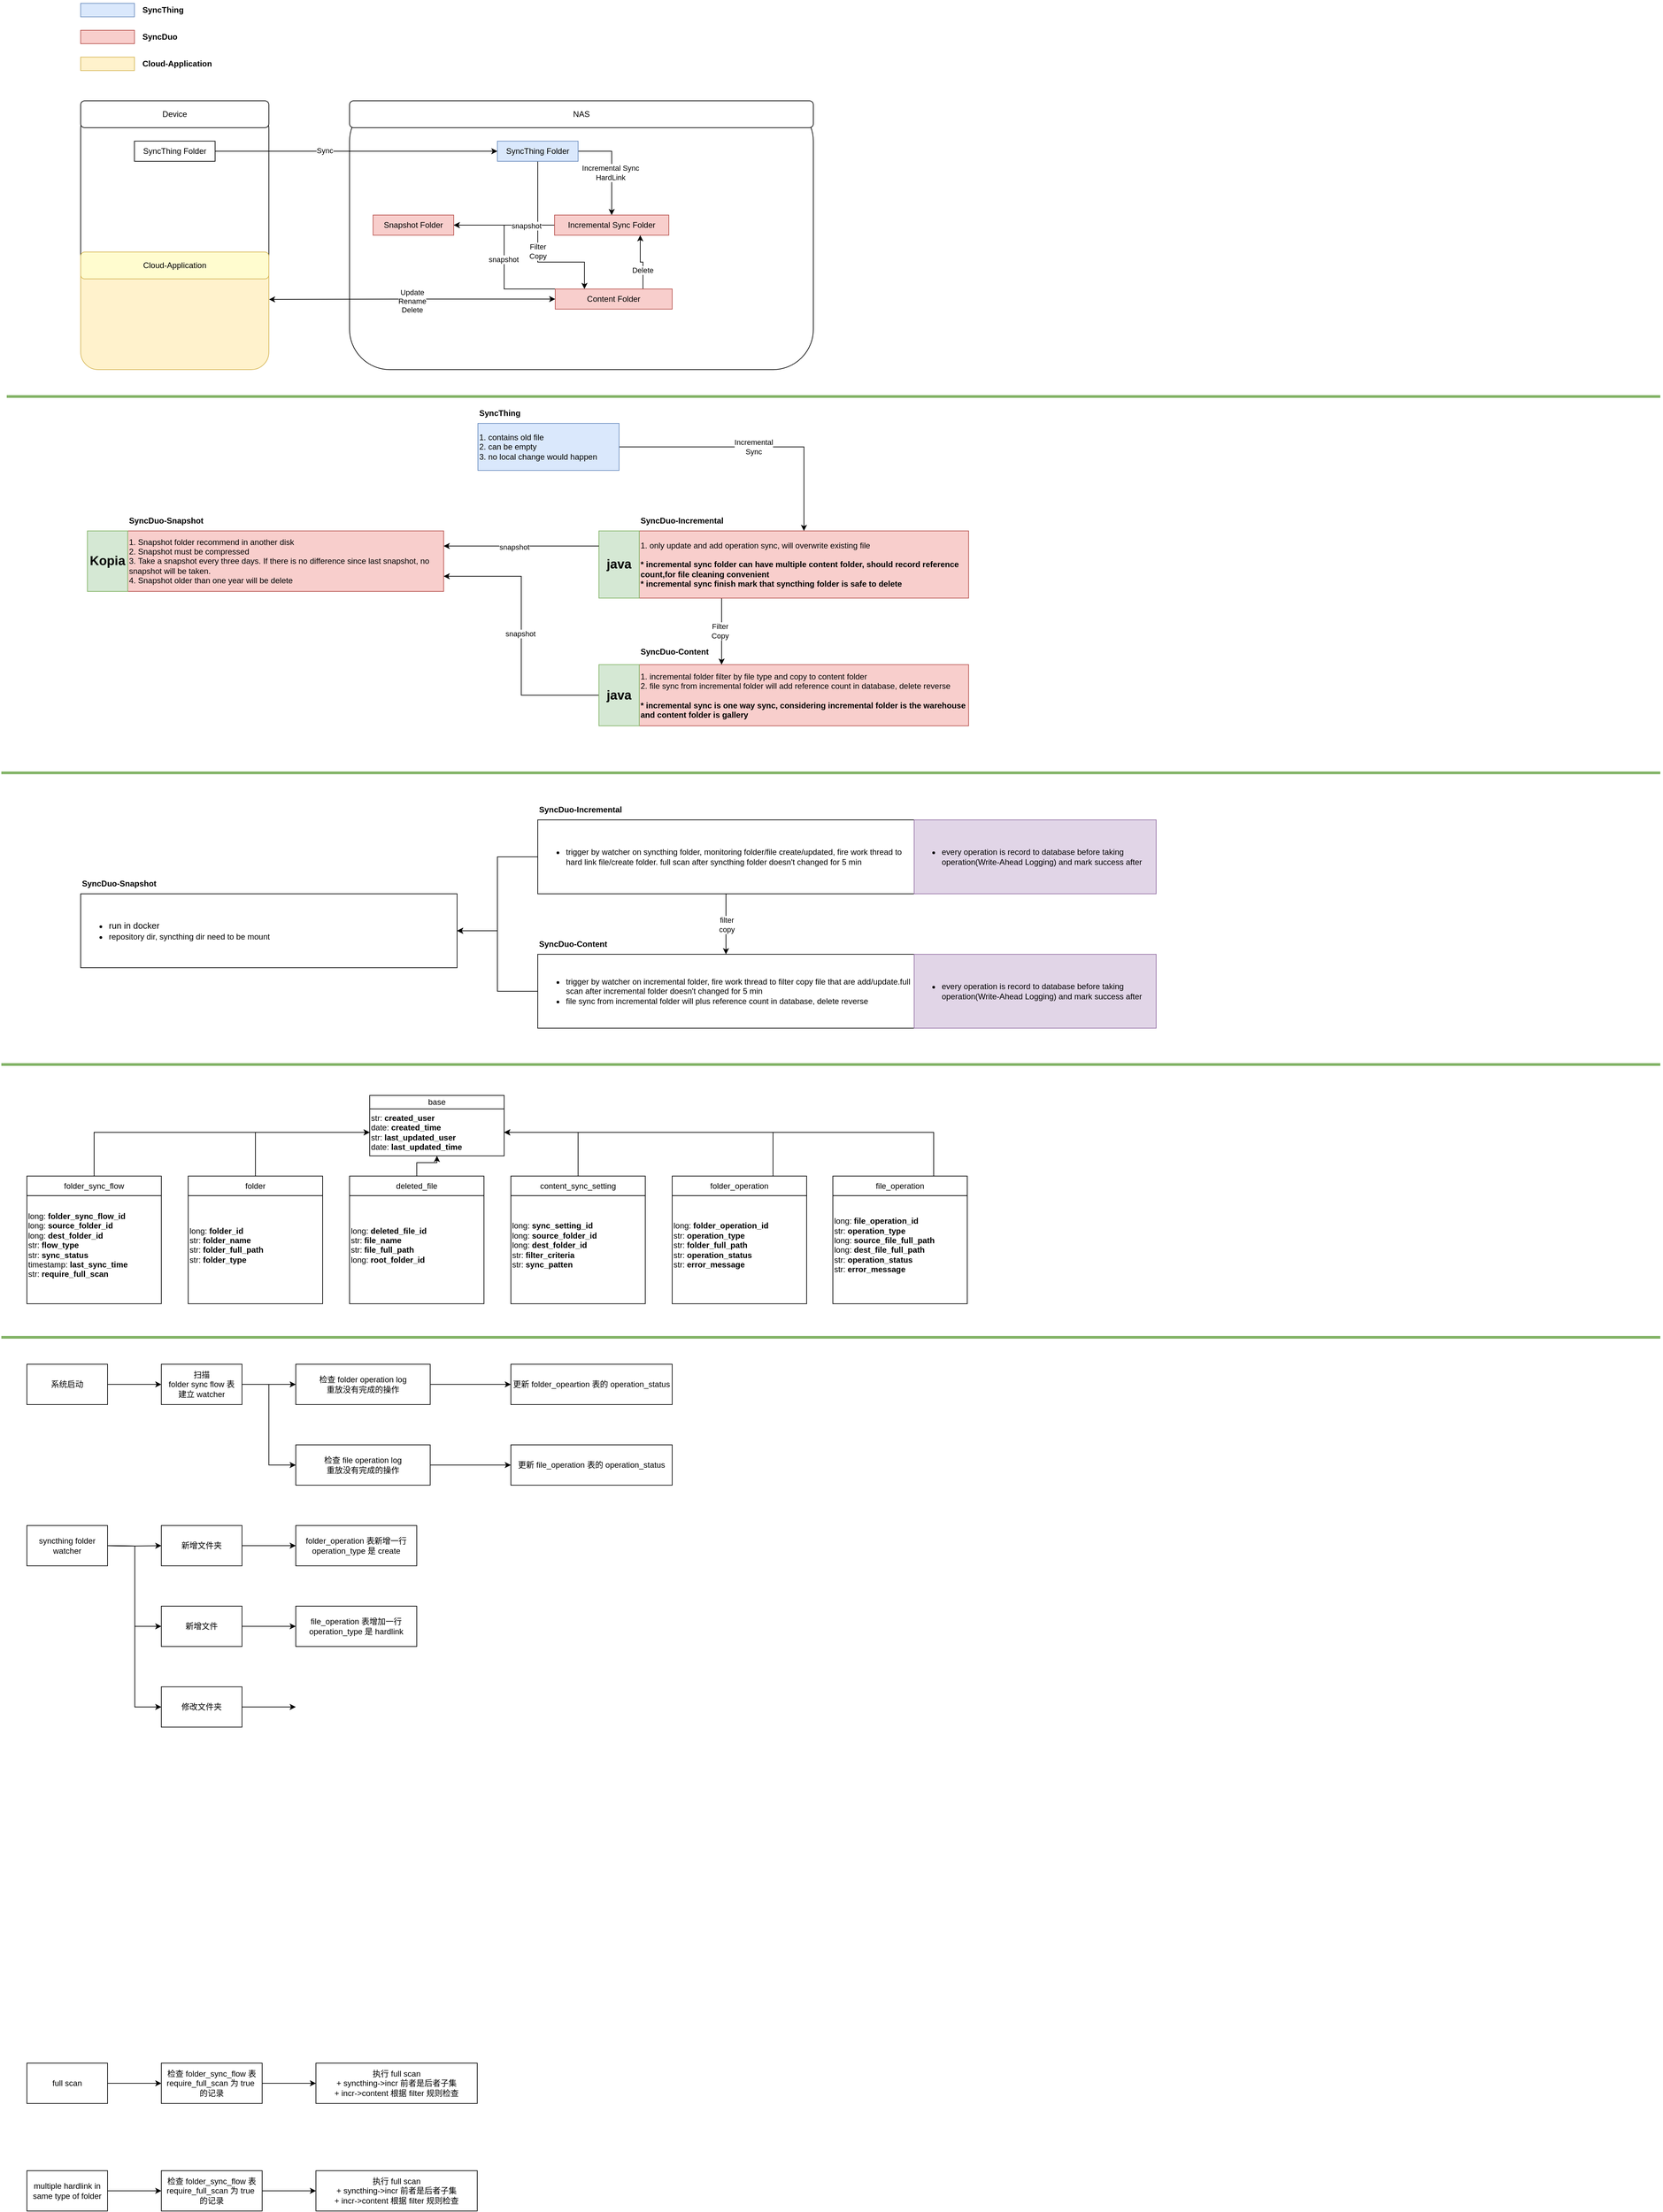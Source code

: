 <mxfile version="24.7.7">
  <diagram name="Page-1" id="c7558073-3199-34d8-9f00-42111426c3f3">
    <mxGraphModel dx="1066" dy="577" grid="1" gridSize="10" guides="1" tooltips="1" connect="1" arrows="1" fold="1" page="1" pageScale="1" pageWidth="826" pageHeight="1169" background="none" math="0" shadow="0">
      <root>
        <mxCell id="0" />
        <mxCell id="1" parent="0" />
        <mxCell id="FV4cB3aGJ8yGmwrdIlaF-99" value="" style="rounded=1;whiteSpace=wrap;html=1;" parent="1" vertex="1">
          <mxGeometry x="120" y="320" width="280" height="400" as="geometry" />
        </mxCell>
        <mxCell id="FV4cB3aGJ8yGmwrdIlaF-104" value="" style="rounded=1;whiteSpace=wrap;html=1;" parent="1" vertex="1">
          <mxGeometry x="520" y="320" width="690" height="400" as="geometry" />
        </mxCell>
        <mxCell id="FV4cB3aGJ8yGmwrdIlaF-96" value="Device" style="rounded=1;whiteSpace=wrap;html=1;" parent="1" vertex="1">
          <mxGeometry x="120" y="320" width="280" height="40" as="geometry" />
        </mxCell>
        <mxCell id="FV4cB3aGJ8yGmwrdIlaF-105" value="NAS" style="rounded=1;whiteSpace=wrap;html=1;" parent="1" vertex="1">
          <mxGeometry x="520" y="320" width="690" height="40" as="geometry" />
        </mxCell>
        <mxCell id="FV4cB3aGJ8yGmwrdIlaF-129" style="edgeStyle=orthogonalEdgeStyle;rounded=0;orthogonalLoop=1;jettySize=auto;html=1;exitX=1;exitY=0.5;exitDx=0;exitDy=0;" parent="1" source="p-s9N60HYd-SyPe_iOL1-13" target="FV4cB3aGJ8yGmwrdIlaF-127" edge="1">
          <mxGeometry relative="1" as="geometry">
            <Array as="points">
              <mxPoint x="910" y="395" />
            </Array>
            <mxPoint x="770" y="410" as="sourcePoint" />
          </mxGeometry>
        </mxCell>
        <mxCell id="FV4cB3aGJ8yGmwrdIlaF-133" value="Incremental Sync&lt;div&gt;HardLink&lt;/div&gt;" style="edgeLabel;html=1;align=center;verticalAlign=middle;resizable=0;points=[];" parent="FV4cB3aGJ8yGmwrdIlaF-129" vertex="1" connectable="0">
          <mxGeometry x="0.125" y="-2" relative="1" as="geometry">
            <mxPoint as="offset" />
          </mxGeometry>
        </mxCell>
        <mxCell id="FV4cB3aGJ8yGmwrdIlaF-144" value="" style="rounded=1;whiteSpace=wrap;html=1;fillColor=#fff2cc;strokeColor=#d6b656;" parent="1" vertex="1">
          <mxGeometry x="120" y="545" width="280" height="175" as="geometry" />
        </mxCell>
        <mxCell id="FV4cB3aGJ8yGmwrdIlaF-145" value="Cloud-Application" style="rounded=1;whiteSpace=wrap;html=1;fillColor=#FFFCCF;strokeColor=#d6b656;" parent="1" vertex="1">
          <mxGeometry x="120" y="545" width="280" height="40" as="geometry" />
        </mxCell>
        <mxCell id="FV4cB3aGJ8yGmwrdIlaF-147" style="edgeStyle=orthogonalEdgeStyle;rounded=0;orthogonalLoop=1;jettySize=auto;html=1;entryX=1.001;entryY=0.403;entryDx=0;entryDy=0;entryPerimeter=0;startArrow=classic;startFill=1;" parent="1" source="FV4cB3aGJ8yGmwrdIlaF-130" target="FV4cB3aGJ8yGmwrdIlaF-144" edge="1">
          <mxGeometry relative="1" as="geometry" />
        </mxCell>
        <mxCell id="FV4cB3aGJ8yGmwrdIlaF-152" value="Update&lt;div&gt;Rename&lt;/div&gt;&lt;div&gt;Delete&lt;/div&gt;" style="edgeLabel;html=1;align=center;verticalAlign=middle;resizable=0;points=[];" parent="FV4cB3aGJ8yGmwrdIlaF-147" vertex="1" connectable="0">
          <mxGeometry x="0.002" y="2" relative="1" as="geometry">
            <mxPoint as="offset" />
          </mxGeometry>
        </mxCell>
        <mxCell id="FV4cB3aGJ8yGmwrdIlaF-100" value="SyncThing Folder" style="text;html=1;align=center;verticalAlign=middle;whiteSpace=wrap;rounded=0;strokeColor=default;" parent="1" vertex="1">
          <mxGeometry x="200" y="380" width="120" height="30" as="geometry" />
        </mxCell>
        <mxCell id="FV4cB3aGJ8yGmwrdIlaF-108" style="edgeStyle=orthogonalEdgeStyle;rounded=0;orthogonalLoop=1;jettySize=auto;html=1;entryX=0;entryY=0.5;entryDx=0;entryDy=0;" parent="1" source="FV4cB3aGJ8yGmwrdIlaF-100" edge="1">
          <mxGeometry relative="1" as="geometry">
            <mxPoint x="740" y="395" as="targetPoint" />
          </mxGeometry>
        </mxCell>
        <mxCell id="FV4cB3aGJ8yGmwrdIlaF-121" value="Sync" style="edgeLabel;html=1;align=center;verticalAlign=middle;resizable=0;points=[];" parent="FV4cB3aGJ8yGmwrdIlaF-108" vertex="1" connectable="0">
          <mxGeometry x="-0.224" y="1" relative="1" as="geometry">
            <mxPoint as="offset" />
          </mxGeometry>
        </mxCell>
        <mxCell id="FV4cB3aGJ8yGmwrdIlaF-125" value="Snapshot Folder" style="text;html=1;align=center;verticalAlign=middle;whiteSpace=wrap;rounded=0;fillColor=#f8cecc;strokeColor=#b85450;" parent="1" vertex="1">
          <mxGeometry x="555" y="490" width="120" height="30" as="geometry" />
        </mxCell>
        <mxCell id="FV4cB3aGJ8yGmwrdIlaF-131" value="" style="edgeStyle=orthogonalEdgeStyle;rounded=0;orthogonalLoop=1;jettySize=auto;html=1;exitX=0.5;exitY=1;exitDx=0;exitDy=0;entryX=0.25;entryY=0;entryDx=0;entryDy=0;startArrow=none;startFill=0;" parent="1" source="p-s9N60HYd-SyPe_iOL1-13" target="FV4cB3aGJ8yGmwrdIlaF-130" edge="1">
          <mxGeometry relative="1" as="geometry">
            <Array as="points">
              <mxPoint x="800" y="560" />
              <mxPoint x="870" y="560" />
            </Array>
          </mxGeometry>
        </mxCell>
        <mxCell id="FV4cB3aGJ8yGmwrdIlaF-134" value="Filter&lt;div&gt;Copy&lt;/div&gt;" style="edgeLabel;html=1;align=center;verticalAlign=middle;resizable=0;points=[];" parent="FV4cB3aGJ8yGmwrdIlaF-131" vertex="1" connectable="0">
          <mxGeometry x="0.03" relative="1" as="geometry">
            <mxPoint as="offset" />
          </mxGeometry>
        </mxCell>
        <mxCell id="HABQAX602SkIrpShChZR-2" style="edgeStyle=orthogonalEdgeStyle;rounded=0;orthogonalLoop=1;jettySize=auto;html=1;entryX=1;entryY=0.5;entryDx=0;entryDy=0;" parent="1" source="FV4cB3aGJ8yGmwrdIlaF-127" target="FV4cB3aGJ8yGmwrdIlaF-125" edge="1">
          <mxGeometry relative="1" as="geometry" />
        </mxCell>
        <mxCell id="HABQAX602SkIrpShChZR-5" value="snapshot" style="edgeLabel;html=1;align=center;verticalAlign=middle;resizable=0;points=[];" parent="HABQAX602SkIrpShChZR-2" vertex="1" connectable="0">
          <mxGeometry x="-0.44" y="1" relative="1" as="geometry">
            <mxPoint as="offset" />
          </mxGeometry>
        </mxCell>
        <mxCell id="FV4cB3aGJ8yGmwrdIlaF-127" value="Incremental Sync Folder" style="text;html=1;align=center;verticalAlign=middle;whiteSpace=wrap;rounded=0;fillColor=#f8cecc;strokeColor=#b85450;" parent="1" vertex="1">
          <mxGeometry x="825" y="490" width="170" height="30" as="geometry" />
        </mxCell>
        <mxCell id="FV4cB3aGJ8yGmwrdIlaF-150" style="edgeStyle=orthogonalEdgeStyle;rounded=0;orthogonalLoop=1;jettySize=auto;html=1;exitX=0.75;exitY=0;exitDx=0;exitDy=0;entryX=0.75;entryY=1;entryDx=0;entryDy=0;" parent="1" source="FV4cB3aGJ8yGmwrdIlaF-130" target="FV4cB3aGJ8yGmwrdIlaF-127" edge="1">
          <mxGeometry relative="1" as="geometry">
            <mxPoint x="1135" y="520" as="targetPoint" />
          </mxGeometry>
        </mxCell>
        <mxCell id="FV4cB3aGJ8yGmwrdIlaF-151" value="Delete" style="edgeLabel;html=1;align=center;verticalAlign=middle;resizable=0;points=[];" parent="FV4cB3aGJ8yGmwrdIlaF-150" vertex="1" connectable="0">
          <mxGeometry x="-0.317" y="1" relative="1" as="geometry">
            <mxPoint as="offset" />
          </mxGeometry>
        </mxCell>
        <mxCell id="HABQAX602SkIrpShChZR-3" style="edgeStyle=orthogonalEdgeStyle;rounded=0;orthogonalLoop=1;jettySize=auto;html=1;entryX=1;entryY=0.5;entryDx=0;entryDy=0;exitX=0;exitY=0;exitDx=0;exitDy=0;" parent="1" source="FV4cB3aGJ8yGmwrdIlaF-130" target="FV4cB3aGJ8yGmwrdIlaF-125" edge="1">
          <mxGeometry relative="1" as="geometry">
            <Array as="points">
              <mxPoint x="750" y="600" />
              <mxPoint x="750" y="505" />
            </Array>
          </mxGeometry>
        </mxCell>
        <mxCell id="HABQAX602SkIrpShChZR-4" value="snapshot" style="edgeLabel;html=1;align=center;verticalAlign=middle;resizable=0;points=[];" parent="HABQAX602SkIrpShChZR-3" vertex="1" connectable="0">
          <mxGeometry x="-0.019" y="1" relative="1" as="geometry">
            <mxPoint as="offset" />
          </mxGeometry>
        </mxCell>
        <mxCell id="FV4cB3aGJ8yGmwrdIlaF-130" value="Content Folder" style="text;html=1;align=center;verticalAlign=middle;whiteSpace=wrap;rounded=0;fillColor=#f8cecc;strokeColor=#b85450;" parent="1" vertex="1">
          <mxGeometry x="826" y="600" width="174" height="30" as="geometry" />
        </mxCell>
        <mxCell id="p-s9N60HYd-SyPe_iOL1-1" value="" style="rounded=0;whiteSpace=wrap;html=1;fillColor=#dae8fc;strokeColor=#6c8ebf;" parent="1" vertex="1">
          <mxGeometry x="120" y="175" width="80" height="20" as="geometry" />
        </mxCell>
        <mxCell id="p-s9N60HYd-SyPe_iOL1-2" value="SyncThing" style="text;html=1;align=left;verticalAlign=middle;whiteSpace=wrap;rounded=0;fontStyle=1" parent="1" vertex="1">
          <mxGeometry x="210" y="170" width="60" height="30" as="geometry" />
        </mxCell>
        <mxCell id="p-s9N60HYd-SyPe_iOL1-3" value="" style="rounded=0;whiteSpace=wrap;html=1;fillColor=#f8cecc;strokeColor=#b85450;" parent="1" vertex="1">
          <mxGeometry x="120" y="215" width="80" height="20" as="geometry" />
        </mxCell>
        <mxCell id="p-s9N60HYd-SyPe_iOL1-4" value="SyncDuo" style="text;html=1;align=left;verticalAlign=middle;whiteSpace=wrap;rounded=0;fontStyle=1" parent="1" vertex="1">
          <mxGeometry x="210" y="210" width="60" height="30" as="geometry" />
        </mxCell>
        <mxCell id="p-s9N60HYd-SyPe_iOL1-5" value="" style="rounded=0;whiteSpace=wrap;html=1;fillColor=#fff2cc;strokeColor=#d6b656;" parent="1" vertex="1">
          <mxGeometry x="120" y="255" width="80" height="20" as="geometry" />
        </mxCell>
        <mxCell id="p-s9N60HYd-SyPe_iOL1-6" value="Cloud-Application" style="text;html=1;align=left;verticalAlign=middle;whiteSpace=wrap;rounded=0;fontStyle=1" parent="1" vertex="1">
          <mxGeometry x="210" y="250" width="130" height="30" as="geometry" />
        </mxCell>
        <mxCell id="p-s9N60HYd-SyPe_iOL1-13" value="SyncThing Folder" style="text;html=1;align=center;verticalAlign=middle;whiteSpace=wrap;rounded=0;fillColor=#dae8fc;strokeColor=#6c8ebf;" parent="1" vertex="1">
          <mxGeometry x="740" y="380" width="120" height="30" as="geometry" />
        </mxCell>
        <mxCell id="p-s9N60HYd-SyPe_iOL1-9" value="1. Snapshot folder recommend in another disk&lt;div&gt;2. Snapshot must be compressed&lt;/div&gt;&lt;div&gt;3.&amp;nbsp;Take a snapshot every three days. If there is no difference since last snapshot, no snapshot will be taken.&lt;/div&gt;&lt;div&gt;4. Snapshot older than one year will be delete&lt;/div&gt;" style="text;html=1;align=left;verticalAlign=middle;whiteSpace=wrap;rounded=0;fillColor=#f8cecc;strokeColor=#b85450;" parent="1" vertex="1">
          <mxGeometry x="190" y="960" width="470" height="90" as="geometry" />
        </mxCell>
        <mxCell id="p-s9N60HYd-SyPe_iOL1-12" value="SyncDuo-Snapshot" style="text;html=1;align=left;verticalAlign=middle;whiteSpace=wrap;rounded=0;fontStyle=1" parent="1" vertex="1">
          <mxGeometry x="190" y="930" width="165" height="30" as="geometry" />
        </mxCell>
        <mxCell id="oRY6-fE0OnWp-fExXrlh-18" style="edgeStyle=orthogonalEdgeStyle;rounded=0;orthogonalLoop=1;jettySize=auto;html=1;entryX=0.25;entryY=0;entryDx=0;entryDy=0;exitX=0.25;exitY=1;exitDx=0;exitDy=0;" parent="1" source="p-s9N60HYd-SyPe_iOL1-18" target="RCgKCgoef3klD9U7Rnbw-1" edge="1">
          <mxGeometry relative="1" as="geometry">
            <Array as="points">
              <mxPoint x="1074" y="1100" />
              <mxPoint x="1074" y="1100" />
            </Array>
          </mxGeometry>
        </mxCell>
        <mxCell id="oRY6-fE0OnWp-fExXrlh-23" value="Filter&lt;div&gt;Copy&lt;/div&gt;" style="edgeLabel;html=1;align=center;verticalAlign=middle;resizable=0;points=[];" parent="oRY6-fE0OnWp-fExXrlh-18" vertex="1" connectable="0">
          <mxGeometry x="-0.013" y="-3" relative="1" as="geometry">
            <mxPoint as="offset" />
          </mxGeometry>
        </mxCell>
        <mxCell id="p-s9N60HYd-SyPe_iOL1-18" value="1. only update and add operation sync,&amp;nbsp;&lt;span style=&quot;background-color: initial;&quot;&gt;will overwrite existing file&lt;/span&gt;&lt;div&gt;&lt;br&gt;&lt;div&gt;&lt;b&gt;* incremental sync folder can have multiple content folder, should record&amp;nbsp;reference count,for file cleaning convenient&lt;/b&gt;&lt;/div&gt;&lt;div&gt;&lt;b&gt;*&amp;nbsp;&lt;span style=&quot;background-color: initial;&quot;&gt;incremental sync finish mark that syncthing folder is safe to delete&lt;/span&gt;&lt;/b&gt;&lt;/div&gt;&lt;/div&gt;" style="text;html=1;align=left;verticalAlign=middle;whiteSpace=wrap;rounded=0;fillColor=#f8cecc;strokeColor=#b85450;" parent="1" vertex="1">
          <mxGeometry x="951" y="960" width="490" height="100" as="geometry" />
        </mxCell>
        <mxCell id="p-s9N60HYd-SyPe_iOL1-19" value="SyncDuo-Incremental" style="text;html=1;align=left;verticalAlign=middle;whiteSpace=wrap;rounded=0;fontStyle=1" parent="1" vertex="1">
          <mxGeometry x="951" y="930" width="165" height="30" as="geometry" />
        </mxCell>
        <mxCell id="oRY6-fE0OnWp-fExXrlh-17" value="Incremental&lt;div&gt;Sync&lt;/div&gt;" style="edgeStyle=orthogonalEdgeStyle;rounded=0;orthogonalLoop=1;jettySize=auto;html=1;" parent="1" source="p-s9N60HYd-SyPe_iOL1-8" target="p-s9N60HYd-SyPe_iOL1-18" edge="1">
          <mxGeometry relative="1" as="geometry">
            <mxPoint as="offset" />
          </mxGeometry>
        </mxCell>
        <mxCell id="RCgKCgoef3klD9U7Rnbw-1" value="1. incremental folder filter by file type and copy to content folder&lt;div&gt;2. file sync from incremental folder will add reference count in database, delete reverse&lt;br&gt;&lt;div&gt;&lt;br&gt;&lt;/div&gt;&lt;div&gt;&lt;b&gt;* incremental sync is one way sync, considering incremental folder is the warehouse and content folder is gallery&lt;/b&gt;&lt;/div&gt;&lt;/div&gt;" style="text;html=1;align=left;verticalAlign=middle;whiteSpace=wrap;rounded=0;fillColor=#f8cecc;strokeColor=#b85450;" parent="1" vertex="1">
          <mxGeometry x="951" y="1159" width="490" height="91" as="geometry" />
        </mxCell>
        <mxCell id="RCgKCgoef3klD9U7Rnbw-2" value="SyncDuo-Content" style="text;html=1;align=left;verticalAlign=middle;whiteSpace=wrap;rounded=0;fontStyle=1" parent="1" vertex="1">
          <mxGeometry x="950.999" y="1120" width="172.021" height="39" as="geometry" />
        </mxCell>
        <mxCell id="p-s9N60HYd-SyPe_iOL1-8" value="1. contains old file&lt;div&gt;2. can be empty&lt;/div&gt;&lt;div&gt;3. no local change would happen&lt;/div&gt;" style="text;html=1;align=left;verticalAlign=middle;whiteSpace=wrap;rounded=0;fillColor=#dae8fc;strokeColor=#6c8ebf;" parent="1" vertex="1">
          <mxGeometry x="711" y="800" width="210" height="70" as="geometry" />
        </mxCell>
        <mxCell id="p-s9N60HYd-SyPe_iOL1-11" value="SyncThing" style="text;html=1;align=left;verticalAlign=middle;whiteSpace=wrap;rounded=0;fontStyle=1" parent="1" vertex="1">
          <mxGeometry x="711" y="770" width="60" height="30" as="geometry" />
        </mxCell>
        <mxCell id="oRY6-fE0OnWp-fExXrlh-24" value="Kopia" style="text;html=1;align=center;verticalAlign=middle;whiteSpace=wrap;rounded=0;fillColor=#d5e8d4;strokeColor=#82b366;fontStyle=1;fontSize=19;" parent="1" vertex="1">
          <mxGeometry x="130" y="960" width="60" height="90" as="geometry" />
        </mxCell>
        <mxCell id="oRY6-fE0OnWp-fExXrlh-25" value="java" style="text;html=1;align=center;verticalAlign=middle;whiteSpace=wrap;rounded=0;fillColor=#d5e8d4;strokeColor=#82b366;fontStyle=1;fontSize=19;" parent="1" vertex="1">
          <mxGeometry x="891" y="960" width="60" height="100" as="geometry" />
        </mxCell>
        <mxCell id="HABQAX602SkIrpShChZR-8" style="edgeStyle=orthogonalEdgeStyle;rounded=0;orthogonalLoop=1;jettySize=auto;html=1;entryX=1;entryY=0.75;entryDx=0;entryDy=0;" parent="1" source="oRY6-fE0OnWp-fExXrlh-26" target="p-s9N60HYd-SyPe_iOL1-9" edge="1">
          <mxGeometry relative="1" as="geometry" />
        </mxCell>
        <mxCell id="HABQAX602SkIrpShChZR-10" value="snapshot" style="edgeLabel;html=1;align=center;verticalAlign=middle;resizable=0;points=[];" parent="HABQAX602SkIrpShChZR-8" vertex="1" connectable="0">
          <mxGeometry x="0.014" y="2" relative="1" as="geometry">
            <mxPoint as="offset" />
          </mxGeometry>
        </mxCell>
        <mxCell id="oRY6-fE0OnWp-fExXrlh-26" value="java" style="text;html=1;align=center;verticalAlign=middle;whiteSpace=wrap;rounded=0;fillColor=#d5e8d4;strokeColor=#82b366;fontStyle=1;fontSize=19;" parent="1" vertex="1">
          <mxGeometry x="891" y="1159" width="60" height="91" as="geometry" />
        </mxCell>
        <mxCell id="_8dwR4073q-e48-UyYh1-1" value="&lt;ul&gt;&lt;li&gt;&lt;span style=&quot;font-size: 13px;&quot;&gt;run in docker&lt;/span&gt;&lt;/li&gt;&lt;li&gt;&lt;span style=&quot;font-size: 13px;&quot;&gt;&lt;span style=&quot;font-size: 12px;&quot;&gt;repository dir, syncthing dir need to be mount&lt;/span&gt;&lt;/span&gt;&lt;/li&gt;&lt;/ul&gt;" style="rounded=0;whiteSpace=wrap;html=1;align=left;" parent="1" vertex="1">
          <mxGeometry x="120" y="1500" width="560" height="110" as="geometry" />
        </mxCell>
        <mxCell id="ec7xJqQuYl15cwVy1hZ_-2" value="" style="endArrow=none;html=1;rounded=0;fontStyle=0;strokeWidth=4;fillColor=#d5e8d4;strokeColor=#82b366;" parent="1" edge="1">
          <mxGeometry width="50" height="50" relative="1" as="geometry">
            <mxPoint x="10" y="760" as="sourcePoint" />
            <mxPoint x="2470" y="760" as="targetPoint" />
          </mxGeometry>
        </mxCell>
        <mxCell id="ec7xJqQuYl15cwVy1hZ_-3" value="" style="endArrow=none;html=1;rounded=0;fontStyle=0;strokeWidth=4;fillColor=#d5e8d4;strokeColor=#82b366;" parent="1" edge="1">
          <mxGeometry width="50" height="50" relative="1" as="geometry">
            <mxPoint x="2" y="1320" as="sourcePoint" />
            <mxPoint x="2470" y="1320" as="targetPoint" />
          </mxGeometry>
        </mxCell>
        <mxCell id="ec7xJqQuYl15cwVy1hZ_-4" value="SyncDuo-Snapshot" style="text;html=1;align=left;verticalAlign=middle;whiteSpace=wrap;rounded=0;fontStyle=1" parent="1" vertex="1">
          <mxGeometry x="120" y="1470" width="165" height="30" as="geometry" />
        </mxCell>
        <mxCell id="ECWo1m8Fi9RXr4LYJiaZ-4" style="edgeStyle=orthogonalEdgeStyle;rounded=0;orthogonalLoop=1;jettySize=auto;html=1;entryX=1;entryY=0.5;entryDx=0;entryDy=0;" parent="1" source="ec7xJqQuYl15cwVy1hZ_-6" target="_8dwR4073q-e48-UyYh1-1" edge="1">
          <mxGeometry relative="1" as="geometry" />
        </mxCell>
        <mxCell id="wrEZppvQPQj9igWy5DTG-1" style="edgeStyle=orthogonalEdgeStyle;rounded=0;orthogonalLoop=1;jettySize=auto;html=1;exitX=0.5;exitY=1;exitDx=0;exitDy=0;entryX=0.5;entryY=0;entryDx=0;entryDy=0;" parent="1" source="ec7xJqQuYl15cwVy1hZ_-6" target="ec7xJqQuYl15cwVy1hZ_-8" edge="1">
          <mxGeometry relative="1" as="geometry" />
        </mxCell>
        <mxCell id="wrEZppvQPQj9igWy5DTG-2" value="filter&lt;div&gt;copy&lt;/div&gt;" style="edgeLabel;html=1;align=center;verticalAlign=middle;resizable=0;points=[];" parent="wrEZppvQPQj9igWy5DTG-1" vertex="1" connectable="0">
          <mxGeometry x="0.013" y="1" relative="1" as="geometry">
            <mxPoint as="offset" />
          </mxGeometry>
        </mxCell>
        <mxCell id="ec7xJqQuYl15cwVy1hZ_-6" value="&lt;ul&gt;&lt;li&gt;trigger by watcher on syncthing folder, monitoring folder/file create/updated, fire work thread to hard link file/create folder. full scan after syncthing folder doesn&#39;t changed for 5 min&lt;/li&gt;&lt;/ul&gt;" style="rounded=0;whiteSpace=wrap;html=1;align=left;" parent="1" vertex="1">
          <mxGeometry x="800" y="1390" width="560" height="110" as="geometry" />
        </mxCell>
        <mxCell id="ec7xJqQuYl15cwVy1hZ_-7" value="SyncDuo-Incremental" style="text;html=1;align=left;verticalAlign=middle;whiteSpace=wrap;rounded=0;fontStyle=1" parent="1" vertex="1">
          <mxGeometry x="800" y="1360" width="165" height="30" as="geometry" />
        </mxCell>
        <mxCell id="ECWo1m8Fi9RXr4LYJiaZ-5" style="edgeStyle=orthogonalEdgeStyle;rounded=0;orthogonalLoop=1;jettySize=auto;html=1;entryX=1;entryY=0.5;entryDx=0;entryDy=0;" parent="1" source="ec7xJqQuYl15cwVy1hZ_-8" target="_8dwR4073q-e48-UyYh1-1" edge="1">
          <mxGeometry relative="1" as="geometry" />
        </mxCell>
        <mxCell id="ec7xJqQuYl15cwVy1hZ_-8" value="&lt;ul&gt;&lt;li&gt;trigger by watcher on incremental folder, fire work thread to filter copy file that are add/update.full scan after incremental folder doesn&#39;t changed for 5 min&lt;/li&gt;&lt;li&gt;file sync from incremental folder will plus reference count in database, delete reverse&lt;br&gt;&lt;/li&gt;&lt;/ul&gt;" style="rounded=0;whiteSpace=wrap;html=1;align=left;" parent="1" vertex="1">
          <mxGeometry x="800" y="1590" width="560" height="110" as="geometry" />
        </mxCell>
        <mxCell id="ec7xJqQuYl15cwVy1hZ_-9" value="SyncDuo-Content" style="text;html=1;align=left;verticalAlign=middle;whiteSpace=wrap;rounded=0;fontStyle=1" parent="1" vertex="1">
          <mxGeometry x="800" y="1560" width="165" height="30" as="geometry" />
        </mxCell>
        <mxCell id="HABQAX602SkIrpShChZR-12" style="edgeStyle=orthogonalEdgeStyle;rounded=0;orthogonalLoop=1;jettySize=auto;html=1;entryX=1;entryY=0.25;entryDx=0;entryDy=0;" parent="1" source="oRY6-fE0OnWp-fExXrlh-25" target="p-s9N60HYd-SyPe_iOL1-9" edge="1">
          <mxGeometry relative="1" as="geometry">
            <Array as="points">
              <mxPoint x="776" y="983" />
            </Array>
          </mxGeometry>
        </mxCell>
        <mxCell id="HABQAX602SkIrpShChZR-13" value="snapshot" style="edgeLabel;html=1;align=center;verticalAlign=middle;resizable=0;points=[];" parent="HABQAX602SkIrpShChZR-12" vertex="1" connectable="0">
          <mxGeometry x="0.089" y="1" relative="1" as="geometry">
            <mxPoint as="offset" />
          </mxGeometry>
        </mxCell>
        <mxCell id="Pt8NlPGo18cKOHMlV979-3" value="" style="endArrow=none;html=1;rounded=0;fontStyle=0;strokeWidth=4;fillColor=#d5e8d4;strokeColor=#82b366;" parent="1" edge="1">
          <mxGeometry width="50" height="50" relative="1" as="geometry">
            <mxPoint x="2" y="1754" as="sourcePoint" />
            <mxPoint x="2470" y="1754" as="targetPoint" />
          </mxGeometry>
        </mxCell>
        <mxCell id="IIC6WvYA1fez5i_vmn7t-14" value="" style="group" parent="1" vertex="1" connectable="0">
          <mxGeometry x="550" y="1800" width="200" height="90" as="geometry" />
        </mxCell>
        <mxCell id="IIC6WvYA1fez5i_vmn7t-12" value="base" style="rounded=0;whiteSpace=wrap;html=1;" parent="IIC6WvYA1fez5i_vmn7t-14" vertex="1">
          <mxGeometry width="200" height="20" as="geometry" />
        </mxCell>
        <mxCell id="IIC6WvYA1fez5i_vmn7t-13" value="str: &lt;b&gt;created_user&lt;/b&gt;&lt;div&gt;date: &lt;b&gt;created_time&lt;/b&gt;&lt;/div&gt;&lt;div&gt;str: &lt;b&gt;last_updated_user&lt;/b&gt;&lt;/div&gt;&lt;div&gt;date: &lt;b&gt;last_updated_time&lt;/b&gt;&lt;/div&gt;" style="rounded=0;whiteSpace=wrap;html=1;align=left;" parent="IIC6WvYA1fez5i_vmn7t-14" vertex="1">
          <mxGeometry y="20" width="200" height="70" as="geometry" />
        </mxCell>
        <mxCell id="IIC6WvYA1fez5i_vmn7t-15" value="" style="group" parent="1" vertex="1" connectable="0">
          <mxGeometry x="280" y="1920" width="200" height="190" as="geometry" />
        </mxCell>
        <mxCell id="IIC6WvYA1fez5i_vmn7t-16" value="folder" style="rounded=0;whiteSpace=wrap;html=1;" parent="IIC6WvYA1fez5i_vmn7t-15" vertex="1">
          <mxGeometry width="200" height="29.231" as="geometry" />
        </mxCell>
        <mxCell id="IIC6WvYA1fez5i_vmn7t-17" value="&lt;div&gt;long: &lt;b&gt;folder_id&lt;/b&gt;&lt;/div&gt;&lt;div&gt;str: &lt;b&gt;folder_name&lt;/b&gt;&lt;/div&gt;&lt;div&gt;str: &lt;b&gt;folder_full_path&lt;/b&gt;&lt;/div&gt;&lt;div&gt;str:&lt;b&gt; folder_type&lt;/b&gt;&lt;/div&gt;&lt;div&gt;&lt;b&gt;&lt;br&gt;&lt;/b&gt;&lt;/div&gt;" style="rounded=0;whiteSpace=wrap;html=1;align=left;" parent="IIC6WvYA1fez5i_vmn7t-15" vertex="1">
          <mxGeometry y="29.231" width="200" height="160.769" as="geometry" />
        </mxCell>
        <mxCell id="IIC6WvYA1fez5i_vmn7t-18" style="edgeStyle=orthogonalEdgeStyle;rounded=0;orthogonalLoop=1;jettySize=auto;html=1;entryX=0;entryY=0.5;entryDx=0;entryDy=0;" parent="1" source="IIC6WvYA1fez5i_vmn7t-16" target="IIC6WvYA1fez5i_vmn7t-13" edge="1">
          <mxGeometry relative="1" as="geometry">
            <Array as="points">
              <mxPoint x="380" y="1855" />
            </Array>
          </mxGeometry>
        </mxCell>
        <mxCell id="IIC6WvYA1fez5i_vmn7t-30" value="" style="group" parent="1" vertex="1" connectable="0">
          <mxGeometry x="1000" y="1920" width="210" height="190" as="geometry" />
        </mxCell>
        <mxCell id="IIC6WvYA1fez5i_vmn7t-31" value="folder_operation" style="rounded=0;whiteSpace=wrap;html=1;" parent="IIC6WvYA1fez5i_vmn7t-30" vertex="1">
          <mxGeometry width="200" height="29.231" as="geometry" />
        </mxCell>
        <mxCell id="IIC6WvYA1fez5i_vmn7t-32" value="&lt;div&gt;long: &lt;b&gt;folder_operation_id&lt;/b&gt;&lt;/div&gt;&lt;div&gt;str: &lt;b&gt;operation_type&lt;/b&gt;&lt;/div&gt;&lt;div&gt;str: &lt;b&gt;folder_full_path&lt;/b&gt;&lt;/div&gt;&lt;div&gt;str:&lt;b&gt; operation_status&lt;/b&gt;&lt;/div&gt;&lt;div&gt;str:&lt;b&gt;&amp;nbsp;error_message&lt;/b&gt;&lt;/div&gt;&lt;div&gt;&lt;b&gt;&lt;br&gt;&lt;/b&gt;&lt;/div&gt;" style="rounded=0;whiteSpace=wrap;html=1;align=left;" parent="IIC6WvYA1fez5i_vmn7t-30" vertex="1">
          <mxGeometry y="29.231" width="200" height="160.769" as="geometry" />
        </mxCell>
        <mxCell id="IIC6WvYA1fez5i_vmn7t-34" value="" style="group" parent="1" vertex="1" connectable="0">
          <mxGeometry x="1239" y="1920" width="200" height="190" as="geometry" />
        </mxCell>
        <mxCell id="IIC6WvYA1fez5i_vmn7t-35" value="file_operation" style="rounded=0;whiteSpace=wrap;html=1;" parent="IIC6WvYA1fez5i_vmn7t-34" vertex="1">
          <mxGeometry width="200" height="29.231" as="geometry" />
        </mxCell>
        <mxCell id="IIC6WvYA1fez5i_vmn7t-36" value="&lt;div&gt;long: &lt;b&gt;file_operation_id&lt;/b&gt;&lt;/div&gt;&lt;div&gt;str: &lt;b&gt;operation_type&lt;/b&gt;&lt;/div&gt;&lt;div&gt;long: &lt;b&gt;source_file_full_path&lt;/b&gt;&lt;/div&gt;&lt;div&gt;long: &lt;b&gt;dest_file_full_path&lt;/b&gt;&lt;/div&gt;&lt;div&gt;str:&lt;b&gt; operation_status&lt;/b&gt;&lt;/div&gt;&lt;div&gt;str:&lt;b&gt;&amp;nbsp;error_message&lt;/b&gt;&lt;/div&gt;&lt;div&gt;&lt;b&gt;&lt;br&gt;&lt;/b&gt;&lt;/div&gt;" style="rounded=0;whiteSpace=wrap;html=1;align=left;" parent="IIC6WvYA1fez5i_vmn7t-34" vertex="1">
          <mxGeometry y="29.231" width="200" height="160.769" as="geometry" />
        </mxCell>
        <mxCell id="IIC6WvYA1fez5i_vmn7t-47" style="edgeStyle=orthogonalEdgeStyle;rounded=0;orthogonalLoop=1;jettySize=auto;html=1;entryX=1;entryY=0.5;entryDx=0;entryDy=0;" parent="1" source="IIC6WvYA1fez5i_vmn7t-31" target="IIC6WvYA1fez5i_vmn7t-13" edge="1">
          <mxGeometry relative="1" as="geometry">
            <Array as="points">
              <mxPoint x="1150" y="1855" />
            </Array>
          </mxGeometry>
        </mxCell>
        <mxCell id="IIC6WvYA1fez5i_vmn7t-48" style="edgeStyle=orthogonalEdgeStyle;rounded=0;orthogonalLoop=1;jettySize=auto;html=1;entryX=1;entryY=0.5;entryDx=0;entryDy=0;" parent="1" source="IIC6WvYA1fez5i_vmn7t-35" target="IIC6WvYA1fez5i_vmn7t-13" edge="1">
          <mxGeometry relative="1" as="geometry">
            <Array as="points">
              <mxPoint x="1389" y="1855" />
            </Array>
          </mxGeometry>
        </mxCell>
        <mxCell id="IIC6WvYA1fez5i_vmn7t-51" value="" style="endArrow=none;html=1;rounded=0;fontStyle=0;strokeWidth=4;fillColor=#d5e8d4;strokeColor=#82b366;" parent="1" edge="1">
          <mxGeometry width="50" height="50" relative="1" as="geometry">
            <mxPoint x="2" y="2160" as="sourcePoint" />
            <mxPoint x="2470" y="2160" as="targetPoint" />
          </mxGeometry>
        </mxCell>
        <mxCell id="IcKSqmq6yABAYZnoPidn-6" value="" style="group" parent="1" vertex="1" connectable="0">
          <mxGeometry x="40" y="1920" width="200" height="190" as="geometry" />
        </mxCell>
        <mxCell id="IcKSqmq6yABAYZnoPidn-7" value="folder_sync_flow" style="rounded=0;whiteSpace=wrap;html=1;" parent="IcKSqmq6yABAYZnoPidn-6" vertex="1">
          <mxGeometry width="200" height="29.231" as="geometry" />
        </mxCell>
        <mxCell id="IcKSqmq6yABAYZnoPidn-8" value="&lt;div&gt;long: &lt;b&gt;folder_sync_flow_id&lt;/b&gt;&lt;/div&gt;&lt;div&gt;long: &lt;b&gt;source_folder_id&lt;/b&gt;&lt;/div&gt;&lt;div&gt;long: &lt;b&gt;dest_folder_id&lt;/b&gt;&lt;/div&gt;&lt;div&gt;str:&lt;b&gt; flow_type&lt;/b&gt;&lt;/div&gt;&lt;div&gt;&lt;div&gt;str:&lt;b&gt;&amp;nbsp;sync_status&lt;/b&gt;&lt;br&gt;&lt;/div&gt;&lt;div&gt;timestamp:&lt;b&gt;&amp;nbsp;last_sync_time&lt;/b&gt;&lt;/div&gt;&lt;/div&gt;&lt;div&gt;str: &lt;b&gt;require_full_scan&lt;/b&gt;&lt;/div&gt;&lt;div&gt;&lt;b&gt;&lt;br&gt;&lt;/b&gt;&lt;/div&gt;" style="rounded=0;whiteSpace=wrap;html=1;align=left;" parent="IcKSqmq6yABAYZnoPidn-6" vertex="1">
          <mxGeometry y="29.231" width="200" height="160.769" as="geometry" />
        </mxCell>
        <mxCell id="IcKSqmq6yABAYZnoPidn-9" style="edgeStyle=orthogonalEdgeStyle;rounded=0;orthogonalLoop=1;jettySize=auto;html=1;entryX=0;entryY=0.5;entryDx=0;entryDy=0;" parent="1" source="IcKSqmq6yABAYZnoPidn-7" target="IIC6WvYA1fez5i_vmn7t-13" edge="1">
          <mxGeometry relative="1" as="geometry">
            <Array as="points">
              <mxPoint x="140" y="1855" />
            </Array>
          </mxGeometry>
        </mxCell>
        <mxCell id="wrEZppvQPQj9igWy5DTG-3" value="&lt;ul style=&quot;text-align: left;&quot;&gt;&lt;li&gt;&lt;span style=&quot;background-color: initial;&quot;&gt;every operation is record to database before taking operation(Write-Ahead Logging) and mark success after&lt;/span&gt;&lt;/li&gt;&lt;/ul&gt;" style="text;html=1;align=center;verticalAlign=middle;whiteSpace=wrap;rounded=0;fillColor=#e1d5e7;strokeColor=#9673a6;" parent="1" vertex="1">
          <mxGeometry x="1360" y="1390" width="360" height="110" as="geometry" />
        </mxCell>
        <mxCell id="wrEZppvQPQj9igWy5DTG-4" value="&lt;ul style=&quot;text-align: left;&quot;&gt;&lt;li&gt;&lt;span style=&quot;background-color: initial;&quot;&gt;every operation is record to database before taking operation(Write-Ahead Logging) and mark success after&lt;/span&gt;&lt;/li&gt;&lt;/ul&gt;" style="text;html=1;align=center;verticalAlign=middle;whiteSpace=wrap;rounded=0;fillColor=#e1d5e7;strokeColor=#9673a6;" parent="1" vertex="1">
          <mxGeometry x="1360" y="1590" width="360" height="110" as="geometry" />
        </mxCell>
        <mxCell id="wrEZppvQPQj9igWy5DTG-7" value="" style="edgeStyle=orthogonalEdgeStyle;rounded=0;orthogonalLoop=1;jettySize=auto;html=1;" parent="1" source="wrEZppvQPQj9igWy5DTG-5" target="wrEZppvQPQj9igWy5DTG-6" edge="1">
          <mxGeometry relative="1" as="geometry" />
        </mxCell>
        <mxCell id="wrEZppvQPQj9igWy5DTG-5" value="系统启动" style="rounded=0;whiteSpace=wrap;html=1;" parent="1" vertex="1">
          <mxGeometry x="40" y="2200" width="120" height="60" as="geometry" />
        </mxCell>
        <mxCell id="wrEZppvQPQj9igWy5DTG-9" value="" style="edgeStyle=orthogonalEdgeStyle;rounded=0;orthogonalLoop=1;jettySize=auto;html=1;" parent="1" source="wrEZppvQPQj9igWy5DTG-6" target="wrEZppvQPQj9igWy5DTG-8" edge="1">
          <mxGeometry relative="1" as="geometry" />
        </mxCell>
        <mxCell id="wrEZppvQPQj9igWy5DTG-11" style="edgeStyle=orthogonalEdgeStyle;rounded=0;orthogonalLoop=1;jettySize=auto;html=1;entryX=0;entryY=0.5;entryDx=0;entryDy=0;" parent="1" source="wrEZppvQPQj9igWy5DTG-6" target="wrEZppvQPQj9igWy5DTG-10" edge="1">
          <mxGeometry relative="1" as="geometry" />
        </mxCell>
        <mxCell id="wrEZppvQPQj9igWy5DTG-6" value="扫描&lt;div&gt;folder sync flow 表&lt;/div&gt;&lt;div&gt;建立 watcher&lt;/div&gt;" style="rounded=0;whiteSpace=wrap;html=1;" parent="1" vertex="1">
          <mxGeometry x="240" y="2200" width="120" height="60" as="geometry" />
        </mxCell>
        <mxCell id="wrEZppvQPQj9igWy5DTG-13" value="" style="edgeStyle=orthogonalEdgeStyle;rounded=0;orthogonalLoop=1;jettySize=auto;html=1;" parent="1" source="wrEZppvQPQj9igWy5DTG-8" target="wrEZppvQPQj9igWy5DTG-12" edge="1">
          <mxGeometry relative="1" as="geometry" />
        </mxCell>
        <mxCell id="wrEZppvQPQj9igWy5DTG-8" value="检查 folder operation log&lt;div&gt;重放没有完成的操作&lt;/div&gt;" style="rounded=0;whiteSpace=wrap;html=1;" parent="1" vertex="1">
          <mxGeometry x="440" y="2200" width="200" height="60" as="geometry" />
        </mxCell>
        <mxCell id="wrEZppvQPQj9igWy5DTG-15" value="" style="edgeStyle=orthogonalEdgeStyle;rounded=0;orthogonalLoop=1;jettySize=auto;html=1;" parent="1" source="wrEZppvQPQj9igWy5DTG-10" target="wrEZppvQPQj9igWy5DTG-14" edge="1">
          <mxGeometry relative="1" as="geometry" />
        </mxCell>
        <mxCell id="wrEZppvQPQj9igWy5DTG-10" value="检查 file operation log&lt;div&gt;重放没有完成的操作&lt;/div&gt;" style="rounded=0;whiteSpace=wrap;html=1;" parent="1" vertex="1">
          <mxGeometry x="440" y="2320" width="200" height="60" as="geometry" />
        </mxCell>
        <mxCell id="wrEZppvQPQj9igWy5DTG-12" value="更新 folder_opeartion 表的 operation_status" style="whiteSpace=wrap;html=1;rounded=0;" parent="1" vertex="1">
          <mxGeometry x="760" y="2200" width="240" height="60" as="geometry" />
        </mxCell>
        <mxCell id="wrEZppvQPQj9igWy5DTG-14" value="&lt;span&gt;更新 file_operation 表的 operation_status&lt;/span&gt;" style="whiteSpace=wrap;html=1;rounded=0;fontStyle=0" parent="1" vertex="1">
          <mxGeometry x="760" y="2320" width="240" height="60" as="geometry" />
        </mxCell>
        <mxCell id="wrEZppvQPQj9igWy5DTG-16" value="syncthing folder watcher" style="rounded=0;whiteSpace=wrap;html=1;" parent="1" vertex="1">
          <mxGeometry x="40" y="2440" width="120" height="60" as="geometry" />
        </mxCell>
        <mxCell id="wrEZppvQPQj9igWy5DTG-20" value="" style="edgeStyle=orthogonalEdgeStyle;rounded=0;orthogonalLoop=1;jettySize=auto;html=1;" parent="1" target="wrEZppvQPQj9igWy5DTG-19" edge="1">
          <mxGeometry relative="1" as="geometry">
            <mxPoint x="160" y="2470" as="sourcePoint" />
          </mxGeometry>
        </mxCell>
        <mxCell id="2OahrU1iOWOdpbc31MzJ-2" style="edgeStyle=orthogonalEdgeStyle;rounded=0;orthogonalLoop=1;jettySize=auto;html=1;entryX=0;entryY=0.5;entryDx=0;entryDy=0;" parent="1" target="wrEZppvQPQj9igWy5DTG-64" edge="1">
          <mxGeometry relative="1" as="geometry">
            <mxPoint x="160" y="2470" as="sourcePoint" />
          </mxGeometry>
        </mxCell>
        <mxCell id="2OahrU1iOWOdpbc31MzJ-7" style="edgeStyle=orthogonalEdgeStyle;rounded=0;orthogonalLoop=1;jettySize=auto;html=1;entryX=0;entryY=0.5;entryDx=0;entryDy=0;" parent="1" target="2OahrU1iOWOdpbc31MzJ-5" edge="1">
          <mxGeometry relative="1" as="geometry">
            <mxPoint x="160" y="2470" as="sourcePoint" />
          </mxGeometry>
        </mxCell>
        <mxCell id="wrEZppvQPQj9igWy5DTG-66" value="" style="edgeStyle=orthogonalEdgeStyle;rounded=0;orthogonalLoop=1;jettySize=auto;html=1;" parent="1" source="wrEZppvQPQj9igWy5DTG-19" edge="1">
          <mxGeometry relative="1" as="geometry">
            <mxPoint x="440" y="2470" as="targetPoint" />
          </mxGeometry>
        </mxCell>
        <mxCell id="wrEZppvQPQj9igWy5DTG-19" value="新增文件夹" style="rounded=0;whiteSpace=wrap;html=1;" parent="1" vertex="1">
          <mxGeometry x="240" y="2440" width="120" height="60" as="geometry" />
        </mxCell>
        <mxCell id="wrEZppvQPQj9igWy5DTG-46" value="folder_operation 表&lt;span style=&quot;background-color: initial;&quot;&gt;新增一行&lt;/span&gt;&lt;div&gt;&lt;span style=&quot;background-color: initial;&quot;&gt;operation_type 是 create&lt;/span&gt;&lt;/div&gt;" style="whiteSpace=wrap;html=1;rounded=0;" parent="1" vertex="1">
          <mxGeometry x="440" y="2440" width="180" height="60" as="geometry" />
        </mxCell>
        <mxCell id="2OahrU1iOWOdpbc31MzJ-4" value="" style="edgeStyle=orthogonalEdgeStyle;rounded=0;orthogonalLoop=1;jettySize=auto;html=1;" parent="1" source="wrEZppvQPQj9igWy5DTG-64" target="2OahrU1iOWOdpbc31MzJ-3" edge="1">
          <mxGeometry relative="1" as="geometry" />
        </mxCell>
        <mxCell id="wrEZppvQPQj9igWy5DTG-64" value="新增文件" style="rounded=0;whiteSpace=wrap;html=1;" parent="1" vertex="1">
          <mxGeometry x="240" y="2560" width="120" height="60" as="geometry" />
        </mxCell>
        <mxCell id="2OahrU1iOWOdpbc31MzJ-1" style="edgeStyle=orthogonalEdgeStyle;rounded=0;orthogonalLoop=1;jettySize=auto;html=1;exitX=0.5;exitY=0;exitDx=0;exitDy=0;entryX=1;entryY=0.5;entryDx=0;entryDy=0;" parent="1" source="IIC6WvYA1fez5i_vmn7t-27" target="IIC6WvYA1fez5i_vmn7t-13" edge="1">
          <mxGeometry relative="1" as="geometry" />
        </mxCell>
        <mxCell id="IIC6WvYA1fez5i_vmn7t-26" value="" style="group;strokeColor=default;" parent="1" vertex="1" connectable="0">
          <mxGeometry x="760" y="1920" width="200" height="190" as="geometry" />
        </mxCell>
        <mxCell id="IIC6WvYA1fez5i_vmn7t-27" value="content_sync_setting" style="rounded=0;whiteSpace=wrap;html=1;" parent="IIC6WvYA1fez5i_vmn7t-26" vertex="1">
          <mxGeometry width="200" height="29.231" as="geometry" />
        </mxCell>
        <mxCell id="IIC6WvYA1fez5i_vmn7t-28" value="&lt;div&gt;long: &lt;b&gt;sync_setting_id&lt;/b&gt;&lt;/div&gt;&lt;div&gt;long: &lt;b&gt;source_folder_id&lt;/b&gt;&lt;/div&gt;&lt;div&gt;long: &lt;b&gt;dest_folder_id&lt;/b&gt;&lt;/div&gt;&lt;div&gt;str:&lt;b&gt;&amp;nbsp;filter_&lt;/b&gt;&lt;span style=&quot;background-color: initial;&quot;&gt;&lt;b&gt;criteria&lt;/b&gt;&lt;/span&gt;&lt;/div&gt;&lt;div&gt;&lt;span style=&quot;background-color: initial;&quot;&gt;str:&lt;b&gt; sync_patten&lt;/b&gt;&lt;/span&gt;&lt;/div&gt;&lt;div&gt;&lt;b&gt;&lt;br&gt;&lt;/b&gt;&lt;/div&gt;" style="rounded=0;whiteSpace=wrap;html=1;align=left;" parent="IIC6WvYA1fez5i_vmn7t-26" vertex="1">
          <mxGeometry y="29.231" width="200" height="160.769" as="geometry" />
        </mxCell>
        <mxCell id="2OahrU1iOWOdpbc31MzJ-3" value="file_operation 表增加一行&lt;div&gt;operation_type 是 hardlink&lt;/div&gt;" style="rounded=0;whiteSpace=wrap;html=1;" parent="1" vertex="1">
          <mxGeometry x="440" y="2560" width="180" height="60" as="geometry" />
        </mxCell>
        <mxCell id="2OahrU1iOWOdpbc31MzJ-14" style="edgeStyle=orthogonalEdgeStyle;rounded=0;orthogonalLoop=1;jettySize=auto;html=1;entryX=0;entryY=0.5;entryDx=0;entryDy=0;" parent="1" source="2OahrU1iOWOdpbc31MzJ-5" edge="1">
          <mxGeometry relative="1" as="geometry">
            <mxPoint x="440" y="2710" as="targetPoint" />
          </mxGeometry>
        </mxCell>
        <mxCell id="2OahrU1iOWOdpbc31MzJ-5" value="修改文件夹" style="rounded=0;whiteSpace=wrap;html=1;" parent="1" vertex="1">
          <mxGeometry x="240" y="2680" width="120" height="60" as="geometry" />
        </mxCell>
        <mxCell id="2OahrU1iOWOdpbc31MzJ-9" value="" style="group" parent="1" vertex="1" connectable="0">
          <mxGeometry x="520" y="1920" width="200" height="190" as="geometry" />
        </mxCell>
        <mxCell id="2OahrU1iOWOdpbc31MzJ-10" value="deleted_file" style="rounded=0;whiteSpace=wrap;html=1;" parent="2OahrU1iOWOdpbc31MzJ-9" vertex="1">
          <mxGeometry width="200" height="29.231" as="geometry" />
        </mxCell>
        <mxCell id="2OahrU1iOWOdpbc31MzJ-11" value="&lt;div&gt;long: &lt;b&gt;deleted_file_id&lt;/b&gt;&lt;/div&gt;&lt;div&gt;str: &lt;b&gt;file_name&lt;/b&gt;&lt;/div&gt;&lt;div&gt;str: &lt;b&gt;file_full_path&lt;/b&gt;&lt;/div&gt;&lt;div&gt;long:&lt;b&gt; root_folder_id&lt;/b&gt;&lt;/div&gt;&lt;div&gt;&lt;b&gt;&lt;br&gt;&lt;/b&gt;&lt;/div&gt;" style="rounded=0;whiteSpace=wrap;html=1;align=left;" parent="2OahrU1iOWOdpbc31MzJ-9" vertex="1">
          <mxGeometry y="29.231" width="200" height="160.769" as="geometry" />
        </mxCell>
        <mxCell id="2OahrU1iOWOdpbc31MzJ-12" style="edgeStyle=orthogonalEdgeStyle;rounded=0;orthogonalLoop=1;jettySize=auto;html=1;exitX=0.5;exitY=0;exitDx=0;exitDy=0;entryX=0.5;entryY=1;entryDx=0;entryDy=0;" parent="1" source="2OahrU1iOWOdpbc31MzJ-10" target="IIC6WvYA1fez5i_vmn7t-13" edge="1">
          <mxGeometry relative="1" as="geometry" />
        </mxCell>
        <mxCell id="2OahrU1iOWOdpbc31MzJ-30" value="" style="edgeStyle=orthogonalEdgeStyle;rounded=0;orthogonalLoop=1;jettySize=auto;html=1;" parent="1" source="2OahrU1iOWOdpbc31MzJ-28" target="2OahrU1iOWOdpbc31MzJ-29" edge="1">
          <mxGeometry relative="1" as="geometry" />
        </mxCell>
        <mxCell id="2OahrU1iOWOdpbc31MzJ-28" value="full scan" style="rounded=0;whiteSpace=wrap;html=1;" parent="1" vertex="1">
          <mxGeometry x="40" y="3240" width="120" height="60" as="geometry" />
        </mxCell>
        <mxCell id="2OahrU1iOWOdpbc31MzJ-32" value="" style="edgeStyle=orthogonalEdgeStyle;rounded=0;orthogonalLoop=1;jettySize=auto;html=1;" parent="1" source="2OahrU1iOWOdpbc31MzJ-29" target="2OahrU1iOWOdpbc31MzJ-31" edge="1">
          <mxGeometry relative="1" as="geometry" />
        </mxCell>
        <mxCell id="2OahrU1iOWOdpbc31MzJ-29" value="检查 folder_sync_flow 表&lt;div&gt;require_full_scan 为 true&amp;nbsp;&lt;/div&gt;&lt;div&gt;的记录&lt;/div&gt;" style="rounded=0;whiteSpace=wrap;html=1;" parent="1" vertex="1">
          <mxGeometry x="240" y="3240" width="150" height="60" as="geometry" />
        </mxCell>
        <mxCell id="2OahrU1iOWOdpbc31MzJ-31" value="执行 full scan&lt;div&gt;+ syncthing-&amp;gt;incr 前者是后者子集&lt;/div&gt;&lt;div&gt;+ incr-&amp;gt;content 根据 filter 规则检查&lt;/div&gt;" style="rounded=0;whiteSpace=wrap;html=1;" parent="1" vertex="1">
          <mxGeometry x="470" y="3240" width="240" height="60" as="geometry" />
        </mxCell>
        <mxCell id="2OahrU1iOWOdpbc31MzJ-33" value="" style="edgeStyle=orthogonalEdgeStyle;rounded=0;orthogonalLoop=1;jettySize=auto;html=1;" parent="1" source="2OahrU1iOWOdpbc31MzJ-34" target="2OahrU1iOWOdpbc31MzJ-36" edge="1">
          <mxGeometry relative="1" as="geometry" />
        </mxCell>
        <mxCell id="2OahrU1iOWOdpbc31MzJ-34" value="multiple hardlink in same type of folder" style="rounded=0;whiteSpace=wrap;html=1;" parent="1" vertex="1">
          <mxGeometry x="40" y="3400" width="120" height="60" as="geometry" />
        </mxCell>
        <mxCell id="2OahrU1iOWOdpbc31MzJ-35" value="" style="edgeStyle=orthogonalEdgeStyle;rounded=0;orthogonalLoop=1;jettySize=auto;html=1;" parent="1" source="2OahrU1iOWOdpbc31MzJ-36" target="2OahrU1iOWOdpbc31MzJ-37" edge="1">
          <mxGeometry relative="1" as="geometry" />
        </mxCell>
        <mxCell id="2OahrU1iOWOdpbc31MzJ-36" value="检查 folder_sync_flow 表&lt;div&gt;require_full_scan 为 true&amp;nbsp;&lt;/div&gt;&lt;div&gt;的记录&lt;/div&gt;" style="rounded=0;whiteSpace=wrap;html=1;" parent="1" vertex="1">
          <mxGeometry x="240" y="3400" width="150" height="60" as="geometry" />
        </mxCell>
        <mxCell id="2OahrU1iOWOdpbc31MzJ-37" value="执行 full scan&lt;div&gt;+ syncthing-&amp;gt;incr 前者是后者子集&lt;/div&gt;&lt;div&gt;+ incr-&amp;gt;content 根据 filter 规则检查&lt;/div&gt;" style="rounded=0;whiteSpace=wrap;html=1;" parent="1" vertex="1">
          <mxGeometry x="470" y="3400" width="240" height="60" as="geometry" />
        </mxCell>
      </root>
    </mxGraphModel>
  </diagram>
</mxfile>
